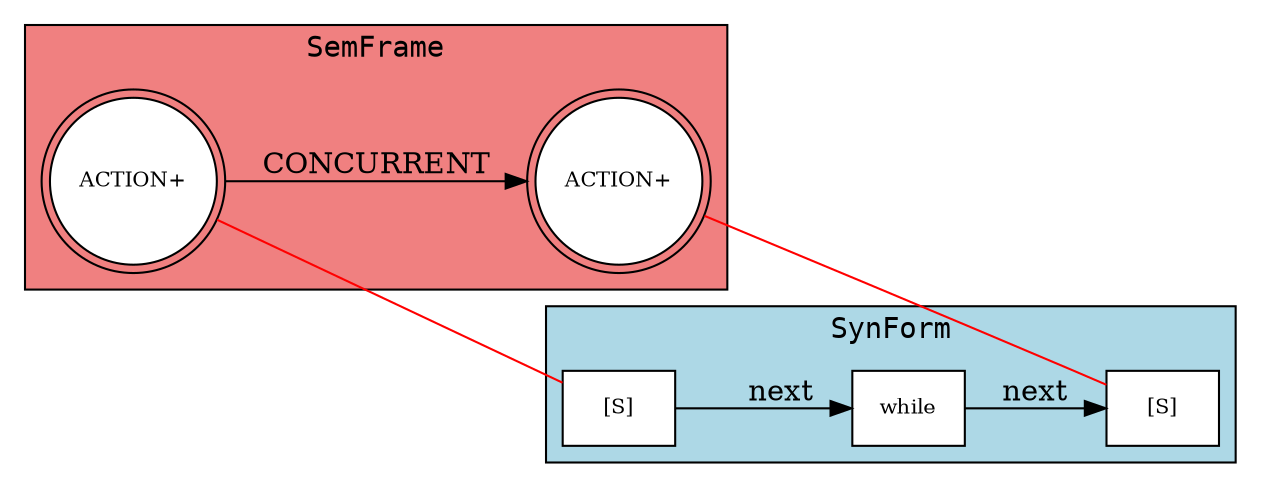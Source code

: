 digraph G {
rankdir=LR;
fontname=consolas;
subgraph cluster_SemFrame {
bgcolor=lightcoral;
label=SemFrame;
EVT1 [style=filled, fontsize=10, fillcolor=white, color=black, shape=doublecircle, label="ACTION+"];
EVT2 [style=filled, fontsize=10, fillcolor=white, color=black, shape=doublecircle, label="ACTION+"];
EVT1 -> EVT2  [label=CONCURRENT];
}

subgraph cluster_SynForm {
bgcolor=lightblue;
label=SynForm;
S1 [shape=box, fontsize=10, style=filled, fillcolor=white, label="[S]"];
S2 [shape=box, fontsize=10, style=filled, fillcolor=white, label=while];
S1 -> S2  [label=next];
S3 [shape=box, fontsize=10, style=filled, fillcolor=white, label="[S]"];
S2 -> S3  [label=next];
}

EVT1 -> S1  [color=red, dir=none, penwidth=1];
EVT2 -> S3  [color=red, dir=none, penwidth=1];
}

